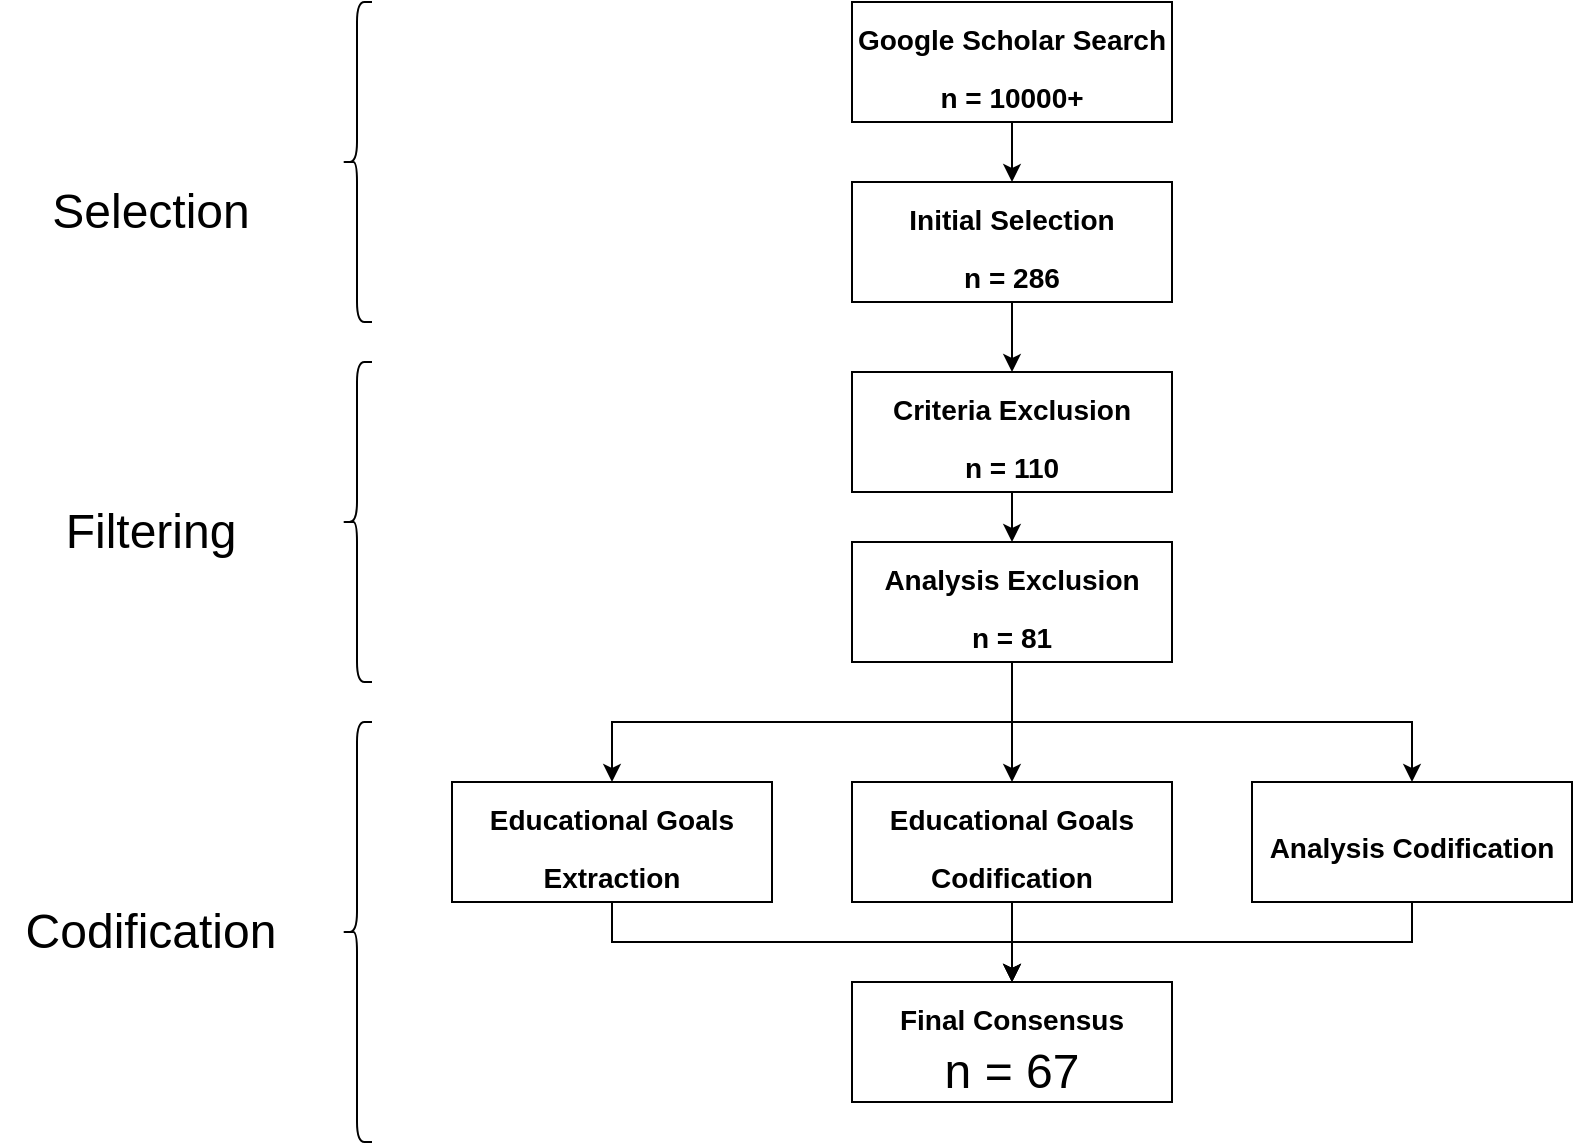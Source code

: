 <mxfile version="20.4.0" type="device"><diagram id="8HBhWJNWUfDzMMZeRfr8" name="Página-1"><mxGraphModel dx="1381" dy="795" grid="1" gridSize="10" guides="1" tooltips="1" connect="1" arrows="1" fold="1" page="1" pageScale="1" pageWidth="827" pageHeight="1169" math="0" shadow="0"><root><mxCell id="0"/><mxCell id="1" parent="0"/><mxCell id="_9rDv-eyuS96um6WJ6Z5-1" value="&lt;font style=&quot;font-size: 24px;&quot;&gt;Selection&lt;/font&gt;" style="text;html=1;align=center;verticalAlign=middle;resizable=0;points=[];autosize=1;strokeColor=none;fillColor=none;" parent="1" vertex="1"><mxGeometry x="29" y="95" width="120" height="40" as="geometry"/></mxCell><mxCell id="_9rDv-eyuS96um6WJ6Z5-2" value="&lt;font style=&quot;font-size: 24px;&quot;&gt;Filtering&lt;/font&gt;&lt;span style=&quot;color: rgba(0, 0, 0, 0); font-family: monospace; font-size: 0px; text-align: start;&quot;&gt;%3CmxGraphModel%3E%3Croot%3E%3CmxCell%20id%3D%220%22%2F%3E%3CmxCell%20id%3D%221%22%20parent%3D%220%22%2F%3E%3CmxCell%20id%3D%222%22%20value%3D%22%26lt%3Bfont%20style%3D%26quot%3Bfont-size%3A%2024px%3B%26quot%3B%26gt%3BSelection%26lt%3B%2Ffont%26gt%3B%22%20style%3D%22text%3Bhtml%3D1%3Balign%3Dcenter%3BverticalAlign%3Dmiddle%3Bresizable%3D0%3Bpoints%3D%5B%5D%3Bautosize%3D1%3BstrokeColor%3Dnone%3BfillColor%3Dnone%3B%22%20vertex%3D%221%22%20parent%3D%221%22%3E%3CmxGeometry%20x%3D%2230%22%20y%3D%22100%22%20width%3D%22120%22%20height%3D%2240%22%20as%3D%22geometry%22%2F%3E%3C%2FmxCell%3E%3C%2Froot%3E%3C%2FmxGraphModel%3E&lt;/span&gt;" style="text;html=1;align=center;verticalAlign=middle;resizable=0;points=[];autosize=1;strokeColor=none;fillColor=none;" parent="1" vertex="1"><mxGeometry x="34" y="255" width="110" height="40" as="geometry"/></mxCell><mxCell id="_9rDv-eyuS96um6WJ6Z5-3" value="&lt;font style=&quot;font-size: 24px;&quot;&gt;Codification&lt;/font&gt;" style="text;html=1;align=center;verticalAlign=middle;resizable=0;points=[];autosize=1;strokeColor=none;fillColor=none;" parent="1" vertex="1"><mxGeometry x="14" y="455" width="150" height="40" as="geometry"/></mxCell><mxCell id="_9rDv-eyuS96um6WJ6Z5-4" value="&lt;font style=&quot;&quot;&gt;&lt;b style=&quot;&quot;&gt;&lt;font style=&quot;font-size: 14px;&quot;&gt;Google Scholar Search&lt;br&gt;n = 10000+&lt;/font&gt;&lt;/b&gt;&lt;br&gt;&lt;/font&gt;" style="rounded=0;whiteSpace=wrap;html=1;fontFamily=Helvetica;fontSize=24;" parent="1" vertex="1"><mxGeometry x="440" y="10" width="160" height="60" as="geometry"/></mxCell><mxCell id="_9rDv-eyuS96um6WJ6Z5-14" style="edgeStyle=orthogonalEdgeStyle;rounded=0;orthogonalLoop=1;jettySize=auto;html=1;exitX=0.5;exitY=1;exitDx=0;exitDy=0;entryX=0.5;entryY=0;entryDx=0;entryDy=0;fontFamily=Helvetica;fontSize=14;" parent="1" source="_9rDv-eyuS96um6WJ6Z5-5" target="_9rDv-eyuS96um6WJ6Z5-6" edge="1"><mxGeometry relative="1" as="geometry"/></mxCell><mxCell id="_9rDv-eyuS96um6WJ6Z5-5" value="&lt;font style=&quot;&quot;&gt;&lt;b style=&quot;&quot;&gt;&lt;font style=&quot;font-size: 14px;&quot;&gt;Criteria Exclusion&lt;br&gt;n = 110&lt;/font&gt;&lt;/b&gt;&lt;br&gt;&lt;/font&gt;" style="rounded=0;whiteSpace=wrap;html=1;fontFamily=Helvetica;fontSize=24;" parent="1" vertex="1"><mxGeometry x="440" y="195" width="160" height="60" as="geometry"/></mxCell><mxCell id="_9rDv-eyuS96um6WJ6Z5-15" style="edgeStyle=orthogonalEdgeStyle;rounded=0;orthogonalLoop=1;jettySize=auto;html=1;exitX=0.5;exitY=1;exitDx=0;exitDy=0;fontFamily=Helvetica;fontSize=14;" parent="1" source="_9rDv-eyuS96um6WJ6Z5-6" target="_9rDv-eyuS96um6WJ6Z5-10" edge="1"><mxGeometry relative="1" as="geometry"/></mxCell><mxCell id="_9rDv-eyuS96um6WJ6Z5-16" style="edgeStyle=orthogonalEdgeStyle;rounded=0;orthogonalLoop=1;jettySize=auto;html=1;exitX=0.5;exitY=1;exitDx=0;exitDy=0;entryX=0.5;entryY=0;entryDx=0;entryDy=0;fontFamily=Helvetica;fontSize=14;" parent="1" source="_9rDv-eyuS96um6WJ6Z5-6" target="_9rDv-eyuS96um6WJ6Z5-7" edge="1"><mxGeometry relative="1" as="geometry"/></mxCell><mxCell id="_9rDv-eyuS96um6WJ6Z5-17" style="edgeStyle=orthogonalEdgeStyle;rounded=0;orthogonalLoop=1;jettySize=auto;html=1;exitX=0.5;exitY=1;exitDx=0;exitDy=0;entryX=0.5;entryY=0;entryDx=0;entryDy=0;fontFamily=Helvetica;fontSize=14;" parent="1" source="_9rDv-eyuS96um6WJ6Z5-6" target="_9rDv-eyuS96um6WJ6Z5-11" edge="1"><mxGeometry relative="1" as="geometry"/></mxCell><mxCell id="_9rDv-eyuS96um6WJ6Z5-6" value="&lt;font style=&quot;&quot;&gt;&lt;b style=&quot;&quot;&gt;&lt;font style=&quot;font-size: 14px;&quot;&gt;Analysis Exclusion&lt;br&gt;n = 81&lt;/font&gt;&lt;/b&gt;&lt;br&gt;&lt;/font&gt;" style="rounded=0;whiteSpace=wrap;html=1;fontFamily=Helvetica;fontSize=24;" parent="1" vertex="1"><mxGeometry x="440" y="280" width="160" height="60" as="geometry"/></mxCell><mxCell id="_9rDv-eyuS96um6WJ6Z5-21" style="edgeStyle=orthogonalEdgeStyle;rounded=0;orthogonalLoop=1;jettySize=auto;html=1;exitX=0.5;exitY=1;exitDx=0;exitDy=0;entryX=0.5;entryY=0;entryDx=0;entryDy=0;fontFamily=Helvetica;fontSize=14;" parent="1" source="_9rDv-eyuS96um6WJ6Z5-7" target="_9rDv-eyuS96um6WJ6Z5-18" edge="1"><mxGeometry relative="1" as="geometry"/></mxCell><mxCell id="_9rDv-eyuS96um6WJ6Z5-7" value="&lt;font style=&quot;&quot;&gt;&lt;span style=&quot;font-size: 14px;&quot;&gt;&lt;b&gt;Educational Goals Extraction&lt;/b&gt;&lt;/span&gt;&lt;br&gt;&lt;/font&gt;" style="rounded=0;whiteSpace=wrap;html=1;fontFamily=Helvetica;fontSize=24;" parent="1" vertex="1"><mxGeometry x="240" y="400" width="160" height="60" as="geometry"/></mxCell><mxCell id="_9rDv-eyuS96um6WJ6Z5-19" style="edgeStyle=orthogonalEdgeStyle;rounded=0;orthogonalLoop=1;jettySize=auto;html=1;exitX=0.5;exitY=1;exitDx=0;exitDy=0;entryX=0.5;entryY=0;entryDx=0;entryDy=0;fontFamily=Helvetica;fontSize=14;" parent="1" source="_9rDv-eyuS96um6WJ6Z5-10" target="_9rDv-eyuS96um6WJ6Z5-18" edge="1"><mxGeometry relative="1" as="geometry"/></mxCell><mxCell id="_9rDv-eyuS96um6WJ6Z5-10" value="&lt;font style=&quot;&quot;&gt;&lt;span style=&quot;font-size: 14px;&quot;&gt;&lt;b&gt;Educational Goals Codification&lt;/b&gt;&lt;/span&gt;&lt;br&gt;&lt;/font&gt;" style="rounded=0;whiteSpace=wrap;html=1;fontFamily=Helvetica;fontSize=24;" parent="1" vertex="1"><mxGeometry x="440" y="400" width="160" height="60" as="geometry"/></mxCell><mxCell id="_9rDv-eyuS96um6WJ6Z5-23" style="edgeStyle=orthogonalEdgeStyle;rounded=0;orthogonalLoop=1;jettySize=auto;html=1;exitX=0.5;exitY=1;exitDx=0;exitDy=0;entryX=0.5;entryY=0;entryDx=0;entryDy=0;fontFamily=Helvetica;fontSize=14;" parent="1" source="_9rDv-eyuS96um6WJ6Z5-11" target="_9rDv-eyuS96um6WJ6Z5-18" edge="1"><mxGeometry relative="1" as="geometry"/></mxCell><mxCell id="_9rDv-eyuS96um6WJ6Z5-11" value="&lt;font style=&quot;&quot;&gt;&lt;span style=&quot;font-size: 14px;&quot;&gt;&lt;b&gt;Analysis Codification&lt;/b&gt;&lt;/span&gt;&lt;br&gt;&lt;/font&gt;" style="rounded=0;whiteSpace=wrap;html=1;fontFamily=Helvetica;fontSize=24;" parent="1" vertex="1"><mxGeometry x="640" y="400" width="160" height="60" as="geometry"/></mxCell><mxCell id="_9rDv-eyuS96um6WJ6Z5-18" value="&lt;font style=&quot;&quot;&gt;&lt;span style=&quot;font-size: 14px;&quot;&gt;&lt;b&gt;Final Consensus&lt;br&gt;&lt;/b&gt;&lt;/span&gt;n = 67&lt;br&gt;&lt;/font&gt;" style="rounded=0;whiteSpace=wrap;html=1;fontFamily=Helvetica;fontSize=24;" parent="1" vertex="1"><mxGeometry x="440" y="500" width="160" height="60" as="geometry"/></mxCell><mxCell id="_9rDv-eyuS96um6WJ6Z5-25" value="" style="shape=curlyBracket;whiteSpace=wrap;html=1;rounded=1;fontFamily=Helvetica;fontSize=72;" parent="1" vertex="1"><mxGeometry x="185" y="10" width="15" height="160" as="geometry"/></mxCell><mxCell id="_9rDv-eyuS96um6WJ6Z5-26" value="" style="shape=curlyBracket;whiteSpace=wrap;html=1;rounded=1;fontFamily=Helvetica;fontSize=72;" parent="1" vertex="1"><mxGeometry x="185" y="190" width="15" height="160" as="geometry"/></mxCell><mxCell id="_9rDv-eyuS96um6WJ6Z5-27" value="" style="shape=curlyBracket;whiteSpace=wrap;html=1;rounded=1;fontFamily=Helvetica;fontSize=72;" parent="1" vertex="1"><mxGeometry x="185" y="370" width="15" height="210" as="geometry"/></mxCell><mxCell id="KdZEXSU4jCK0D9tZtWJL-1" value="&lt;font style=&quot;&quot;&gt;&lt;b style=&quot;&quot;&gt;&lt;font style=&quot;font-size: 14px;&quot;&gt;Initial Selection&lt;br&gt;n = 286&lt;/font&gt;&lt;/b&gt;&lt;br&gt;&lt;/font&gt;" style="rounded=0;whiteSpace=wrap;html=1;fontFamily=Helvetica;fontSize=24;" parent="1" vertex="1"><mxGeometry x="440" y="100" width="160" height="60" as="geometry"/></mxCell><mxCell id="KdZEXSU4jCK0D9tZtWJL-2" value="" style="endArrow=classic;html=1;rounded=0;exitX=0.5;exitY=1;exitDx=0;exitDy=0;" parent="1" source="_9rDv-eyuS96um6WJ6Z5-4" target="KdZEXSU4jCK0D9tZtWJL-1" edge="1"><mxGeometry width="50" height="50" relative="1" as="geometry"><mxPoint x="630" y="110" as="sourcePoint"/><mxPoint x="680" y="60" as="targetPoint"/></mxGeometry></mxCell><mxCell id="KdZEXSU4jCK0D9tZtWJL-3" value="" style="endArrow=classic;html=1;rounded=0;exitX=0.5;exitY=1;exitDx=0;exitDy=0;entryX=0.5;entryY=0;entryDx=0;entryDy=0;" parent="1" source="KdZEXSU4jCK0D9tZtWJL-1" target="_9rDv-eyuS96um6WJ6Z5-5" edge="1"><mxGeometry width="50" height="50" relative="1" as="geometry"><mxPoint x="390" y="430" as="sourcePoint"/><mxPoint x="440" y="380" as="targetPoint"/></mxGeometry></mxCell></root></mxGraphModel></diagram></mxfile>